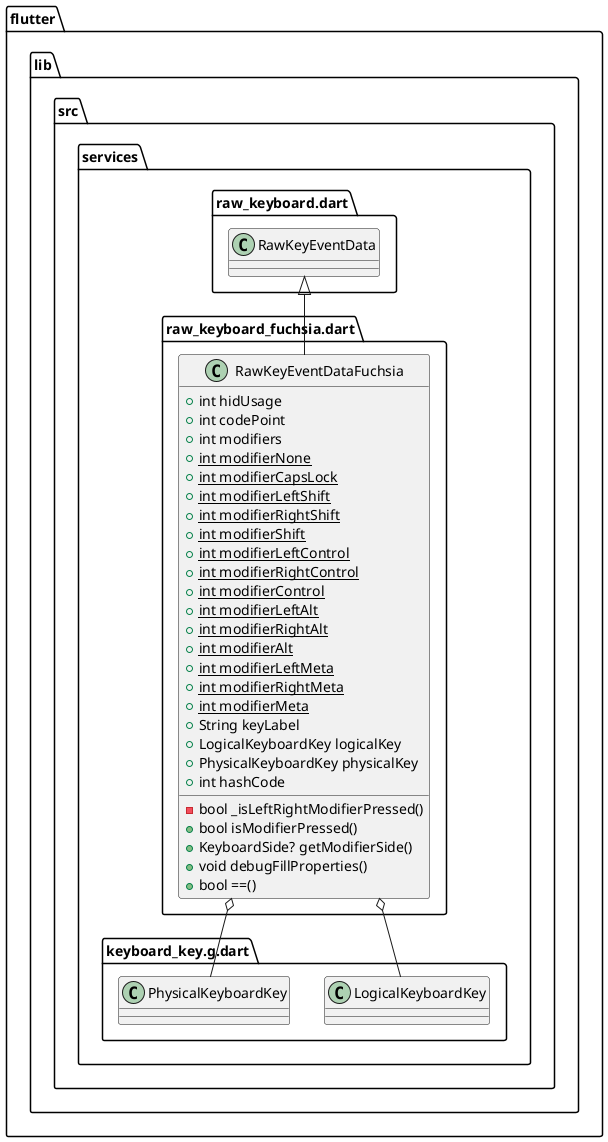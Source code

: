 @startuml
set namespaceSeparator ::

class "flutter::lib::src::services::raw_keyboard_fuchsia.dart::RawKeyEventDataFuchsia" {
  +int hidUsage
  +int codePoint
  +int modifiers
  {static} +int modifierNone
  {static} +int modifierCapsLock
  {static} +int modifierLeftShift
  {static} +int modifierRightShift
  {static} +int modifierShift
  {static} +int modifierLeftControl
  {static} +int modifierRightControl
  {static} +int modifierControl
  {static} +int modifierLeftAlt
  {static} +int modifierRightAlt
  {static} +int modifierAlt
  {static} +int modifierLeftMeta
  {static} +int modifierRightMeta
  {static} +int modifierMeta
  +String keyLabel
  +LogicalKeyboardKey logicalKey
  +PhysicalKeyboardKey physicalKey
  +int hashCode
  -bool _isLeftRightModifierPressed()
  +bool isModifierPressed()
  +KeyboardSide? getModifierSide()
  +void debugFillProperties()
  +bool ==()
}

"flutter::lib::src::services::raw_keyboard_fuchsia.dart::RawKeyEventDataFuchsia" o-- "flutter::lib::src::services::keyboard_key.g.dart::LogicalKeyboardKey"
"flutter::lib::src::services::raw_keyboard_fuchsia.dart::RawKeyEventDataFuchsia" o-- "flutter::lib::src::services::keyboard_key.g.dart::PhysicalKeyboardKey"
"flutter::lib::src::services::raw_keyboard.dart::RawKeyEventData" <|-- "flutter::lib::src::services::raw_keyboard_fuchsia.dart::RawKeyEventDataFuchsia"


@enduml